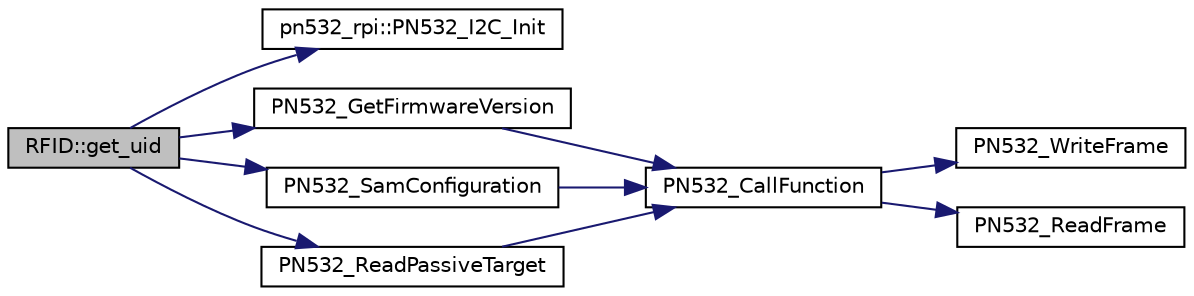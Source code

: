 digraph "RFID::get_uid"
{
  edge [fontname="Helvetica",fontsize="10",labelfontname="Helvetica",labelfontsize="10"];
  node [fontname="Helvetica",fontsize="10",shape=record];
  rankdir="LR";
  Node1 [label="RFID::get_uid",height=0.2,width=0.4,color="black", fillcolor="grey75", style="filled", fontcolor="black"];
  Node1 -> Node2 [color="midnightblue",fontsize="10",style="solid",fontname="Helvetica"];
  Node2 [label="pn532_rpi::PN532_I2C_Init",height=0.2,width=0.4,color="black", fillcolor="white", style="filled",URL="$classpn532__rpi.html#a6e82be3a5b5c2c311a4089be49632be5"];
  Node1 -> Node3 [color="midnightblue",fontsize="10",style="solid",fontname="Helvetica"];
  Node3 [label="PN532_GetFirmwareVersion",height=0.2,width=0.4,color="black", fillcolor="white", style="filled",URL="$pn532_8cpp.html#a4a5149d342a7cbf16bd27775d35ab223",tooltip=": Call PN532 GetFirmwareVersion function and return a buff with the IC, Ver, Rev, and Support values..."];
  Node3 -> Node4 [color="midnightblue",fontsize="10",style="solid",fontname="Helvetica"];
  Node4 [label="PN532_CallFunction",height=0.2,width=0.4,color="black", fillcolor="white", style="filled",URL="$pn532_8cpp.html#aa4146df1d7d798bbffb18e5a65b88d98",tooltip=": Send specified command to the PN532 and expect up to response_length. Will wait up to timeout secon..."];
  Node4 -> Node5 [color="midnightblue",fontsize="10",style="solid",fontname="Helvetica"];
  Node5 [label="PN532_WriteFrame",height=0.2,width=0.4,color="black", fillcolor="white", style="filled",URL="$pn532_8cpp.html#a69de98d80406ff97f062c67d0bfb3cef",tooltip=": Write a frame to the PN532 of at most length bytes in size. Note that less than length bytes might ..."];
  Node4 -> Node6 [color="midnightblue",fontsize="10",style="solid",fontname="Helvetica"];
  Node6 [label="PN532_ReadFrame",height=0.2,width=0.4,color="black", fillcolor="white", style="filled",URL="$pn532_8cpp.html#a4e5a0ec49ff921bd45850ea499bf7f53",tooltip=": Read a response frame from the PN532 of at most length bytes in size. Note that less than length by..."];
  Node1 -> Node7 [color="midnightblue",fontsize="10",style="solid",fontname="Helvetica"];
  Node7 [label="PN532_SamConfiguration",height=0.2,width=0.4,color="black", fillcolor="white", style="filled",URL="$pn532_8cpp.html#a92f904fc7bf1027b59f337434973efb6",tooltip=": Configure the PN532 to read MiFare cards. "];
  Node7 -> Node4 [color="midnightblue",fontsize="10",style="solid",fontname="Helvetica"];
  Node1 -> Node8 [color="midnightblue",fontsize="10",style="solid",fontname="Helvetica"];
  Node8 [label="PN532_ReadPassiveTarget",height=0.2,width=0.4,color="black", fillcolor="white", style="filled",URL="$pn532_8cpp.html#a5ff91aa6deba1450e4b10350be219ad5",tooltip=": Wait for a MiFare card to be available and return its UID when found. Will wait up to timeout secon..."];
  Node8 -> Node4 [color="midnightblue",fontsize="10",style="solid",fontname="Helvetica"];
}
